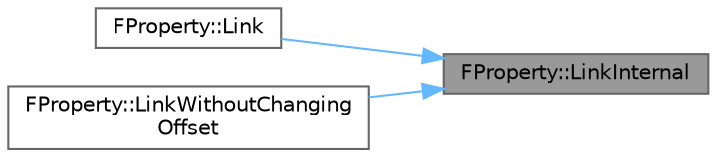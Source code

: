 digraph "FProperty::LinkInternal"
{
 // INTERACTIVE_SVG=YES
 // LATEX_PDF_SIZE
  bgcolor="transparent";
  edge [fontname=Helvetica,fontsize=10,labelfontname=Helvetica,labelfontsize=10];
  node [fontname=Helvetica,fontsize=10,shape=box,height=0.2,width=0.4];
  rankdir="RL";
  Node1 [id="Node000001",label="FProperty::LinkInternal",height=0.2,width=0.4,color="gray40", fillcolor="grey60", style="filled", fontcolor="black",tooltip=" "];
  Node1 -> Node2 [id="edge1_Node000001_Node000002",dir="back",color="steelblue1",style="solid",tooltip=" "];
  Node2 [id="Node000002",label="FProperty::Link",height=0.2,width=0.4,color="grey40", fillcolor="white", style="filled",URL="$d9/dbc/classFProperty.html#a5589d979b069404ad50ce69d18668ca5",tooltip=" "];
  Node1 -> Node3 [id="edge2_Node000001_Node000003",dir="back",color="steelblue1",style="solid",tooltip=" "];
  Node3 [id="Node000003",label="FProperty::LinkWithoutChanging\lOffset",height=0.2,width=0.4,color="grey40", fillcolor="white", style="filled",URL="$d9/dbc/classFProperty.html#a868b9439d132b9de43056f22a8cb1b57",tooltip=" "];
}
